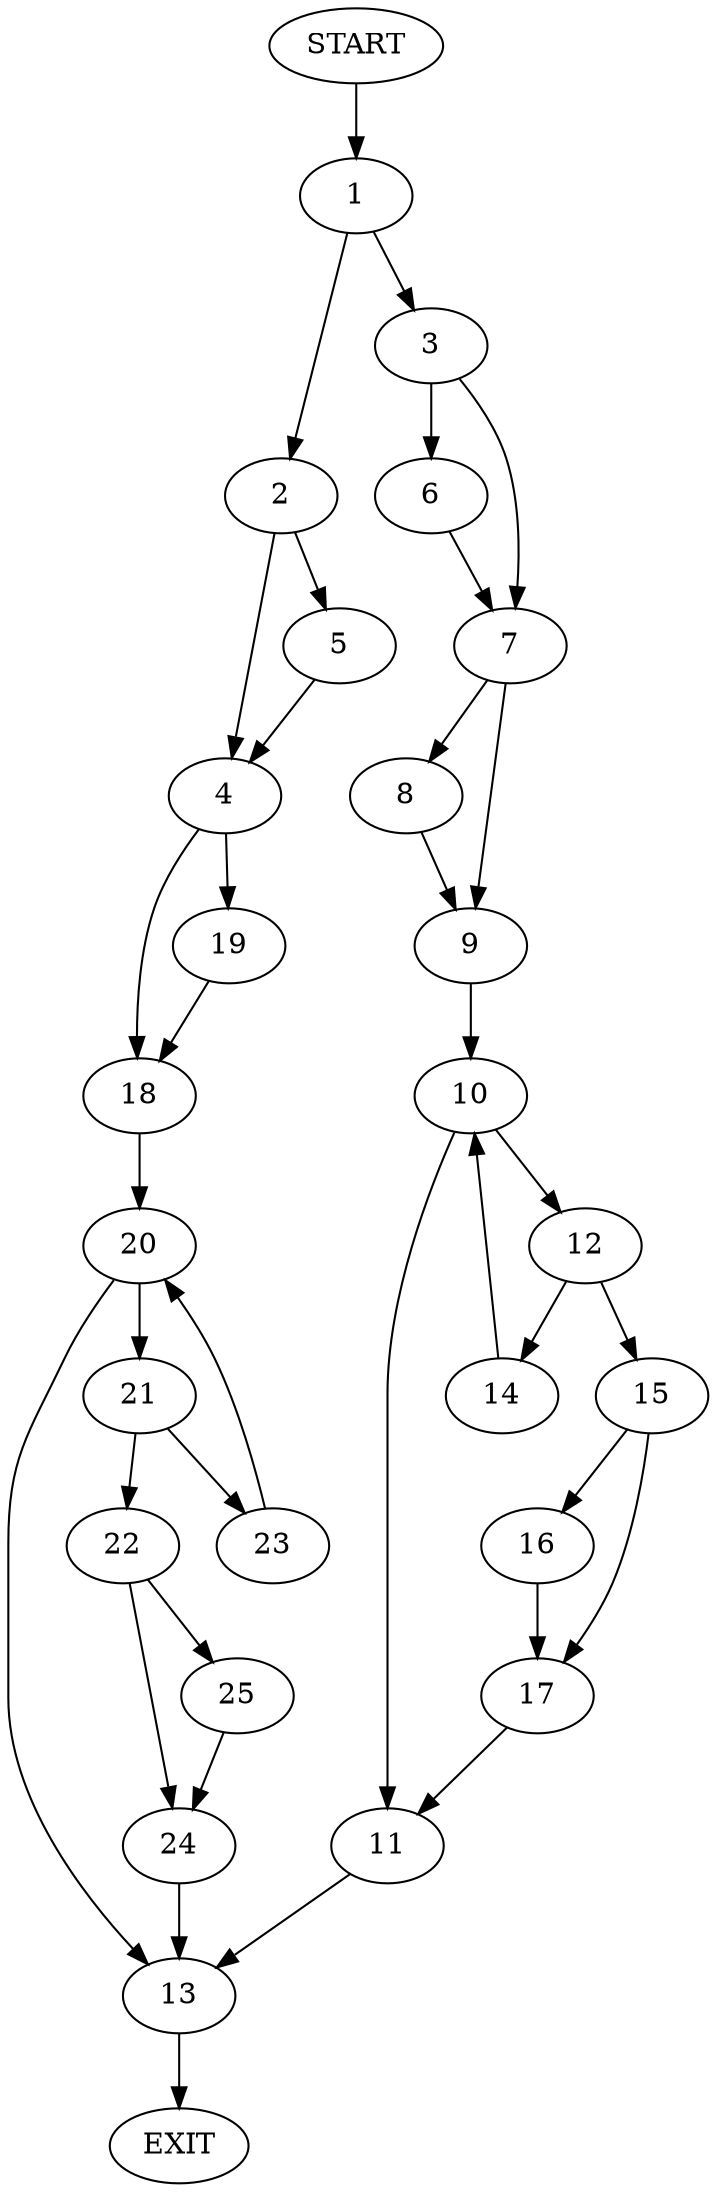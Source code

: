 digraph {
0 [label="START"]
26 [label="EXIT"]
0 -> 1
1 -> 2
1 -> 3
2 -> 4
2 -> 5
3 -> 6
3 -> 7
7 -> 8
7 -> 9
6 -> 7
9 -> 10
8 -> 9
10 -> 11
10 -> 12
11 -> 13
12 -> 14
12 -> 15
15 -> 16
15 -> 17
14 -> 10
17 -> 11
16 -> 17
13 -> 26
5 -> 4
4 -> 18
4 -> 19
19 -> 18
18 -> 20
20 -> 13
20 -> 21
21 -> 22
21 -> 23
22 -> 24
22 -> 25
23 -> 20
24 -> 13
25 -> 24
}
